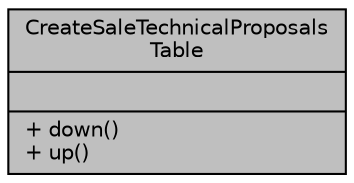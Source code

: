 digraph "CreateSaleTechnicalProposalsTable"
{
 // LATEX_PDF_SIZE
  bgcolor="transparent";
  edge [fontname="Helvetica",fontsize="10",labelfontname="Helvetica",labelfontsize="10"];
  node [fontname="Helvetica",fontsize="10",shape=record];
  Node1 [label="{CreateSaleTechnicalProposals\lTable\n||+ down()\l+ up()\l}",height=0.2,width=0.4,color="black", fillcolor="grey75", style="filled", fontcolor="black",tooltip="[descripción detallada]"];
}
